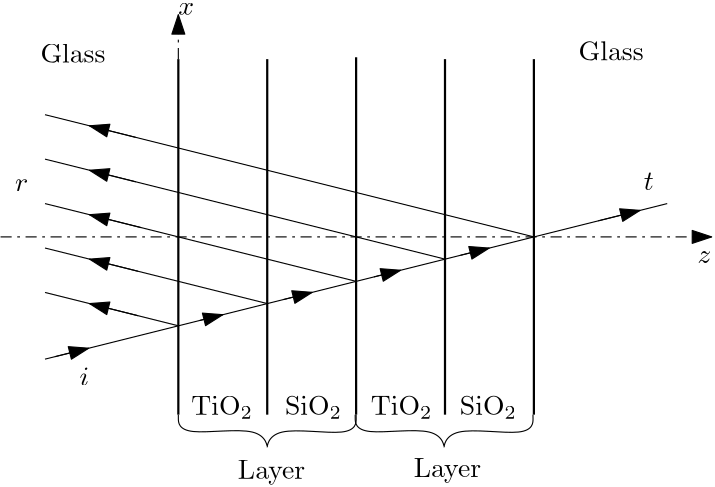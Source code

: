 <?xml version="1.0"?>
<!DOCTYPE ipe SYSTEM "ipe.dtd">
<ipe version="70005" creator="Ipe 7.1.1">
<info created="D:20120725164527" modified="D:20120731102704"/>
<ipestyle name="basic">
<symbol name="arrow/arc(spx)">
<path stroke="sym-stroke" fill="sym-stroke" pen="sym-pen">
0 0 m
-1 0.333 l
-1 -0.333 l
h
</path>
</symbol>
<symbol name="arrow/farc(spx)">
<path stroke="sym-stroke" fill="white" pen="sym-pen">
0 0 m
-1 0.333 l
-1 -0.333 l
h
</path>
</symbol>
<symbol name="mark/circle(sx)" transformations="translations">
<path fill="sym-stroke">
0.6 0 0 0.6 0 0 e
0.4 0 0 0.4 0 0 e
</path>
</symbol>
<symbol name="mark/disk(sx)" transformations="translations">
<path fill="sym-stroke">
0.6 0 0 0.6 0 0 e
</path>
</symbol>
<symbol name="mark/fdisk(sfx)" transformations="translations">
<group>
<path fill="sym-fill">
0.5 0 0 0.5 0 0 e
</path>
<path fill="sym-stroke" fillrule="eofill">
0.6 0 0 0.6 0 0 e
0.4 0 0 0.4 0 0 e
</path>
</group>
</symbol>
<symbol name="mark/box(sx)" transformations="translations">
<path fill="sym-stroke" fillrule="eofill">
-0.6 -0.6 m
0.6 -0.6 l
0.6 0.6 l
-0.6 0.6 l
h
-0.4 -0.4 m
0.4 -0.4 l
0.4 0.4 l
-0.4 0.4 l
h
</path>
</symbol>
<symbol name="mark/square(sx)" transformations="translations">
<path fill="sym-stroke">
-0.6 -0.6 m
0.6 -0.6 l
0.6 0.6 l
-0.6 0.6 l
h
</path>
</symbol>
<symbol name="mark/fsquare(sfx)" transformations="translations">
<group>
<path fill="sym-fill">
-0.5 -0.5 m
0.5 -0.5 l
0.5 0.5 l
-0.5 0.5 l
h
</path>
<path fill="sym-stroke" fillrule="eofill">
-0.6 -0.6 m
0.6 -0.6 l
0.6 0.6 l
-0.6 0.6 l
h
-0.4 -0.4 m
0.4 -0.4 l
0.4 0.4 l
-0.4 0.4 l
h
</path>
</group>
</symbol>
<symbol name="mark/cross(sx)" transformations="translations">
<group>
<path fill="sym-stroke">
-0.43 -0.57 m
0.57 0.43 l
0.43 0.57 l
-0.57 -0.43 l
h
</path>
<path fill="sym-stroke">
-0.43 0.57 m
0.57 -0.43 l
0.43 -0.57 l
-0.57 0.43 l
h
</path>
</group>
</symbol>
<symbol name="arrow/fnormal(spx)">
<path stroke="sym-stroke" fill="white" pen="sym-pen">
0 0 m
-1 0.333 l
-1 -0.333 l
h
</path>
</symbol>
<symbol name="arrow/pointed(spx)">
<path stroke="sym-stroke" fill="sym-stroke" pen="sym-pen">
0 0 m
-1 0.333 l
-0.8 0 l
-1 -0.333 l
h
</path>
</symbol>
<symbol name="arrow/fpointed(spx)">
<path stroke="sym-stroke" fill="white" pen="sym-pen">
0 0 m
-1 0.333 l
-0.8 0 l
-1 -0.333 l
h
</path>
</symbol>
<symbol name="arrow/linear(spx)">
<path stroke="sym-stroke" pen="sym-pen">
-1 0.333 m
0 0 l
-1 -0.333 l
</path>
</symbol>
<symbol name="arrow/fdouble(spx)">
<path stroke="sym-stroke" fill="white" pen="sym-pen">
0 0 m
-1 0.333 l
-1 -0.333 l
h
-1 0 m
-2 0.333 l
-2 -0.333 l
h
</path>
</symbol>
<symbol name="arrow/double(spx)">
<path stroke="sym-stroke" fill="sym-stroke" pen="sym-pen">
0 0 m
-1 0.333 l
-1 -0.333 l
h
-1 0 m
-2 0.333 l
-2 -0.333 l
h
</path>
</symbol>
<pen name="heavier" value="0.8"/>
<pen name="fat" value="1.2"/>
<pen name="ultrafat" value="2"/>
<symbolsize name="large" value="5"/>
<symbolsize name="small" value="2"/>
<symbolsize name="tiny" value="1.1"/>
<arrowsize name="large" value="10"/>
<arrowsize name="small" value="5"/>
<arrowsize name="tiny" value="3"/>
<color name="red" value="1 0 0"/>
<color name="green" value="0 1 0"/>
<color name="blue" value="0 0 1"/>
<color name="yellow" value="1 1 0"/>
<color name="orange" value="1 0.647 0"/>
<color name="gold" value="1 0.843 0"/>
<color name="purple" value="0.627 0.125 0.941"/>
<color name="gray" value="0.745"/>
<color name="brown" value="0.647 0.165 0.165"/>
<color name="navy" value="0 0 0.502"/>
<color name="pink" value="1 0.753 0.796"/>
<color name="seagreen" value="0.18 0.545 0.341"/>
<color name="turquoise" value="0.251 0.878 0.816"/>
<color name="violet" value="0.933 0.51 0.933"/>
<color name="darkblue" value="0 0 0.545"/>
<color name="darkcyan" value="0 0.545 0.545"/>
<color name="darkgray" value="0.663"/>
<color name="darkgreen" value="0 0.392 0"/>
<color name="darkmagenta" value="0.545 0 0.545"/>
<color name="darkorange" value="1 0.549 0"/>
<color name="darkred" value="0.545 0 0"/>
<color name="lightblue" value="0.678 0.847 0.902"/>
<color name="lightcyan" value="0.878 1 1"/>
<color name="lightgray" value="0.827"/>
<color name="lightgreen" value="0.565 0.933 0.565"/>
<color name="lightyellow" value="1 1 0.878"/>
<dashstyle name="dashed" value="[4] 0"/>
<dashstyle name="dotted" value="[1 3] 0"/>
<dashstyle name="dash dotted" value="[4 2 1 2] 0"/>
<dashstyle name="dash dot dotted" value="[4 2 1 2 1 2] 0"/>
<textsize name="large" value="\large"/>
<textsize name="Large" value="\Large"/>
<textsize name="LARGE" value="\LARGE"/>
<textsize name="huge" value="\huge"/>
<textsize name="Huge" value="\Huge"/>
<textsize name="small" value="\small"/>
<textsize name="footnote" value="\footnotesize"/>
<textsize name="tiny" value="\tiny"/>
<textstyle name="center" begin="\begin{center}" end="\end{center}"/>
<textstyle name="itemize" begin="\begin{itemize}" end="\end{itemize}"/>
<textstyle name="item" begin="\begin{itemize}\item{}" end="\end{itemize}"/>
<gridsize name="4 pts" value="4"/>
<gridsize name="8 pts (~3 mm)" value="8"/>
<gridsize name="16 pts (~6 mm)" value="16"/>
<gridsize name="32 pts (~12 mm)" value="32"/>
<gridsize name="10 pts (~3.5 mm)" value="10"/>
<gridsize name="20 pts (~7 mm)" value="20"/>
<gridsize name="14 pts (~5 mm)" value="14"/>
<gridsize name="28 pts (~10 mm)" value="28"/>
<gridsize name="56 pts (~20 mm)" value="56"/>
<anglesize name="90 deg" value="90"/>
<anglesize name="60 deg" value="60"/>
<anglesize name="45 deg" value="45"/>
<anglesize name="30 deg" value="30"/>
<anglesize name="22.5 deg" value="22.5"/>
<tiling name="falling" angle="-60" step="4" width="1"/>
<tiling name="rising" angle="30" step="4" width="1"/>
</ipestyle>
<page>
<layer name="alpha"/>
<view layers="alpha" active="alpha"/>
<path layer="alpha" matrix="1 0 0 0.8 -48 144" stroke="black" pen="heavier">
336 640 m
336 800 l
</path>
<path matrix="1 0 0 0.804131 -32 141.358" stroke="black" pen="heavier">
288 640 m
288 800 l
</path>
<path matrix="1 0 0 0.8 -16 144" stroke="black" pen="heavier">
240 640 m
240 800 l
</path>
<path matrix="1 0 0 0.8 0 144" stroke="black" pen="heavier">
192 640 m
192 800 l
</path>
<path matrix="0.666667 0 0 1 85.3333 0" stroke="black" dash="dash dotted" arrow="normal/normal">
64 720 m
448 720 l
</path>
<path matrix="1 0 0 0.5 0 392" stroke="black" dash="dash dotted" arrow="normal/normal">
192 784 m
192 816 l
</path>
<text matrix="1 0 0 1 -117.103 -25.3694" transformations="translations" pos="496 736" stroke="black" type="label" width="5.071" height="4.289" depth="0" valign="baseline">$z$</text>
<text matrix="1 0 0 1 32 -16" transformations="translations" pos="160 816" stroke="black" type="label" width="5.694" height="4.289" depth="0" valign="baseline">$x$</text>
<path matrix="1 0 0 0.8 0 144" stroke="black" pen="heavier">
320 640 m
320 800 l
</path>
<text matrix="1 0 0 1 87.9835 -29.7023" transformations="translations" pos="54.369 812.459" stroke="black" type="label" width="23.426" height="6.918" depth="0" valign="baseline">Glass</text>
<text matrix="1 0 0 1 -72.1176 -18.8847" transformations="translations" pos="408.215 802.459" stroke="black" type="label" width="23.426" height="6.918" depth="0" valign="baseline">Glass</text>
<text matrix="1 0 0 -0.107427 -41.7149 695.092" transformations="translations" pos="255.138 578.613" stroke="black" type="label" width="24.242" height="6.815" depth="1.93" valign="baseline">Layer</text>
<text matrix="1 0 0 -1.34866 156.002 1467.47" transformations="translations" pos="74.369 601.69" stroke="black" type="label" width="20.52" height="6.812" depth="1.49" valign="baseline">SiO$_2$</text>
<text matrix="1 0 0 -1.3488 118.475 1595.17" transformations="translations" pos="78.2152 696.305" stroke="black" type="label" width="22.181" height="6.812" depth="1.49" valign="baseline">TiO$_2$</text>
<path matrix="1 0 0 1 0 16" stroke="black">
192 640 m
192.045 631.758
223.985 636.661
224 624
223.985 636.729
256.106 631.447
256 640
256 640 s
</path>
<path matrix="0.916667 0 0 0.916667 26.6667 60" stroke="black">
320 720 m
128 672 l
</path>
<path matrix="0.75 0 0 0.75 48 172" stroke="black">
192 688 m
128 704 l
</path>
<path matrix="0.875 0 0 0.875 32 88" stroke="black">
256 704 m
128 736 l
</path>
<path matrix="0.916667 0 0 0.916667 26.6667 60" stroke="black">
320 720 m
128 768 l
</path>
<path matrix="0.833333 0 0 0.833333 37.3333 116" stroke="black">
128 720 m
224 696 l
</path>
<path matrix="0.9 0 0 0.9 28.8 71.2" stroke="black">
288 712 m
128 752 l
</path>
<path matrix="0.75 0 0 0.75 80 180" stroke="black">
320 720 m
384 736 l
</path>
<path stroke="black" arrow="normal/normal">
147.603 676.901 m
159.729 679.932 l
</path>
<path stroke="black" arrow="normal/normal">
199.776 689.944 m
208.024 692.006 l
</path>
<path stroke="black" arrow="normal/normal">
229.82 697.455 m
240.186 700.047 l
</path>
<path stroke="black" arrow="normal/normal">
262.431 705.608 m
272.004 708.001 l
</path>
<path stroke="black" arrow="normal/normal">
293.585 713.396 m
303.915 715.979 l
</path>
<path stroke="black" arrow="normal/normal">
343.179 725.795 m
358.215 729.554 l
</path>
<path stroke="black" arrow="normal/normal">
176.641 755.84 m
160 760 l
</path>
<path stroke="black" arrow="normal/normal">
176.679 739.83 m
160 744 l
</path>
<path stroke="black" arrow="normal/normal">
178.618 723.345 m
160 728 l
</path>
<path stroke="black" arrow="normal/normal">
177.468 707.633 m
160 712 l
</path>
<path stroke="black" arrow="normal/normal">
177.505 691.624 m
160 696 l
</path>
<text matrix="1 0 0 1 125.928 -122.6" transformations="translations" pos="30.5123 789.11" stroke="black" type="label" width="3.432" height="6.571" depth="0" valign="baseline">$i$</text>
<path matrix="1 0 0 1 63.6717 16" stroke="black">
192 640 m
192.045 631.758
223.985 636.661
224 624
223.985 636.729
256.106 631.447
256 640
256 640 s
</path>
<text matrix="1 0 0 -0.0151962 21.5987 642.318" transformations="translations" pos="255.138 578.613" stroke="black" type="label" width="24.242" height="6.815" depth="1.93" valign="baseline">Layer</text>
<text matrix="1 0 0 -1.3488 183.051 1595.17" transformations="translations" pos="78.2152 696.305" stroke="black" type="label" width="22.181" height="6.812" depth="1.49" valign="baseline">TiO$_2$</text>
<text matrix="1 0 0 -1.3488 218.978 1467.56" transformations="translations" pos="74.369 601.69" stroke="black" type="label" width="20.52" height="6.812" depth="1.49" valign="baseline">SiO$_2$</text>
<text matrix="1 0 0 1 -113.831 -28.8836" transformations="translations" pos="473.397 765.787" stroke="black" type="label" width="3.598" height="6.128" depth="0" valign="baseline">$t$</text>
<text matrix="1 0 0 1 95.2959 -37.4424" transformations="translations" pos="37.9058 773.907" stroke="black" type="label" width="4.771" height="4.289" depth="0" valign="baseline">$r$</text>
</page>
</ipe>
